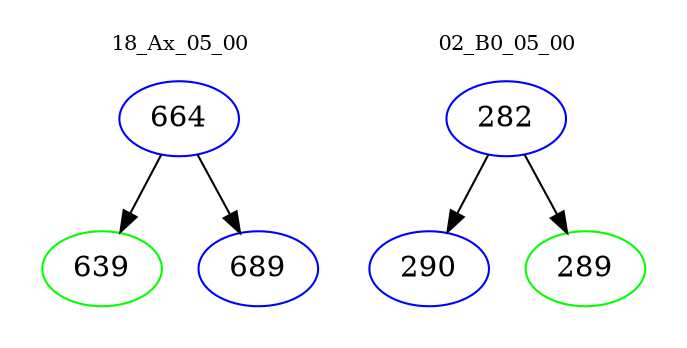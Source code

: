 digraph{
subgraph cluster_0 {
color = white
label = "18_Ax_05_00";
fontsize=10;
T0_664 [label="664", color="blue"]
T0_664 -> T0_639 [color="black"]
T0_639 [label="639", color="green"]
T0_664 -> T0_689 [color="black"]
T0_689 [label="689", color="blue"]
}
subgraph cluster_1 {
color = white
label = "02_B0_05_00";
fontsize=10;
T1_282 [label="282", color="blue"]
T1_282 -> T1_290 [color="black"]
T1_290 [label="290", color="blue"]
T1_282 -> T1_289 [color="black"]
T1_289 [label="289", color="green"]
}
}

